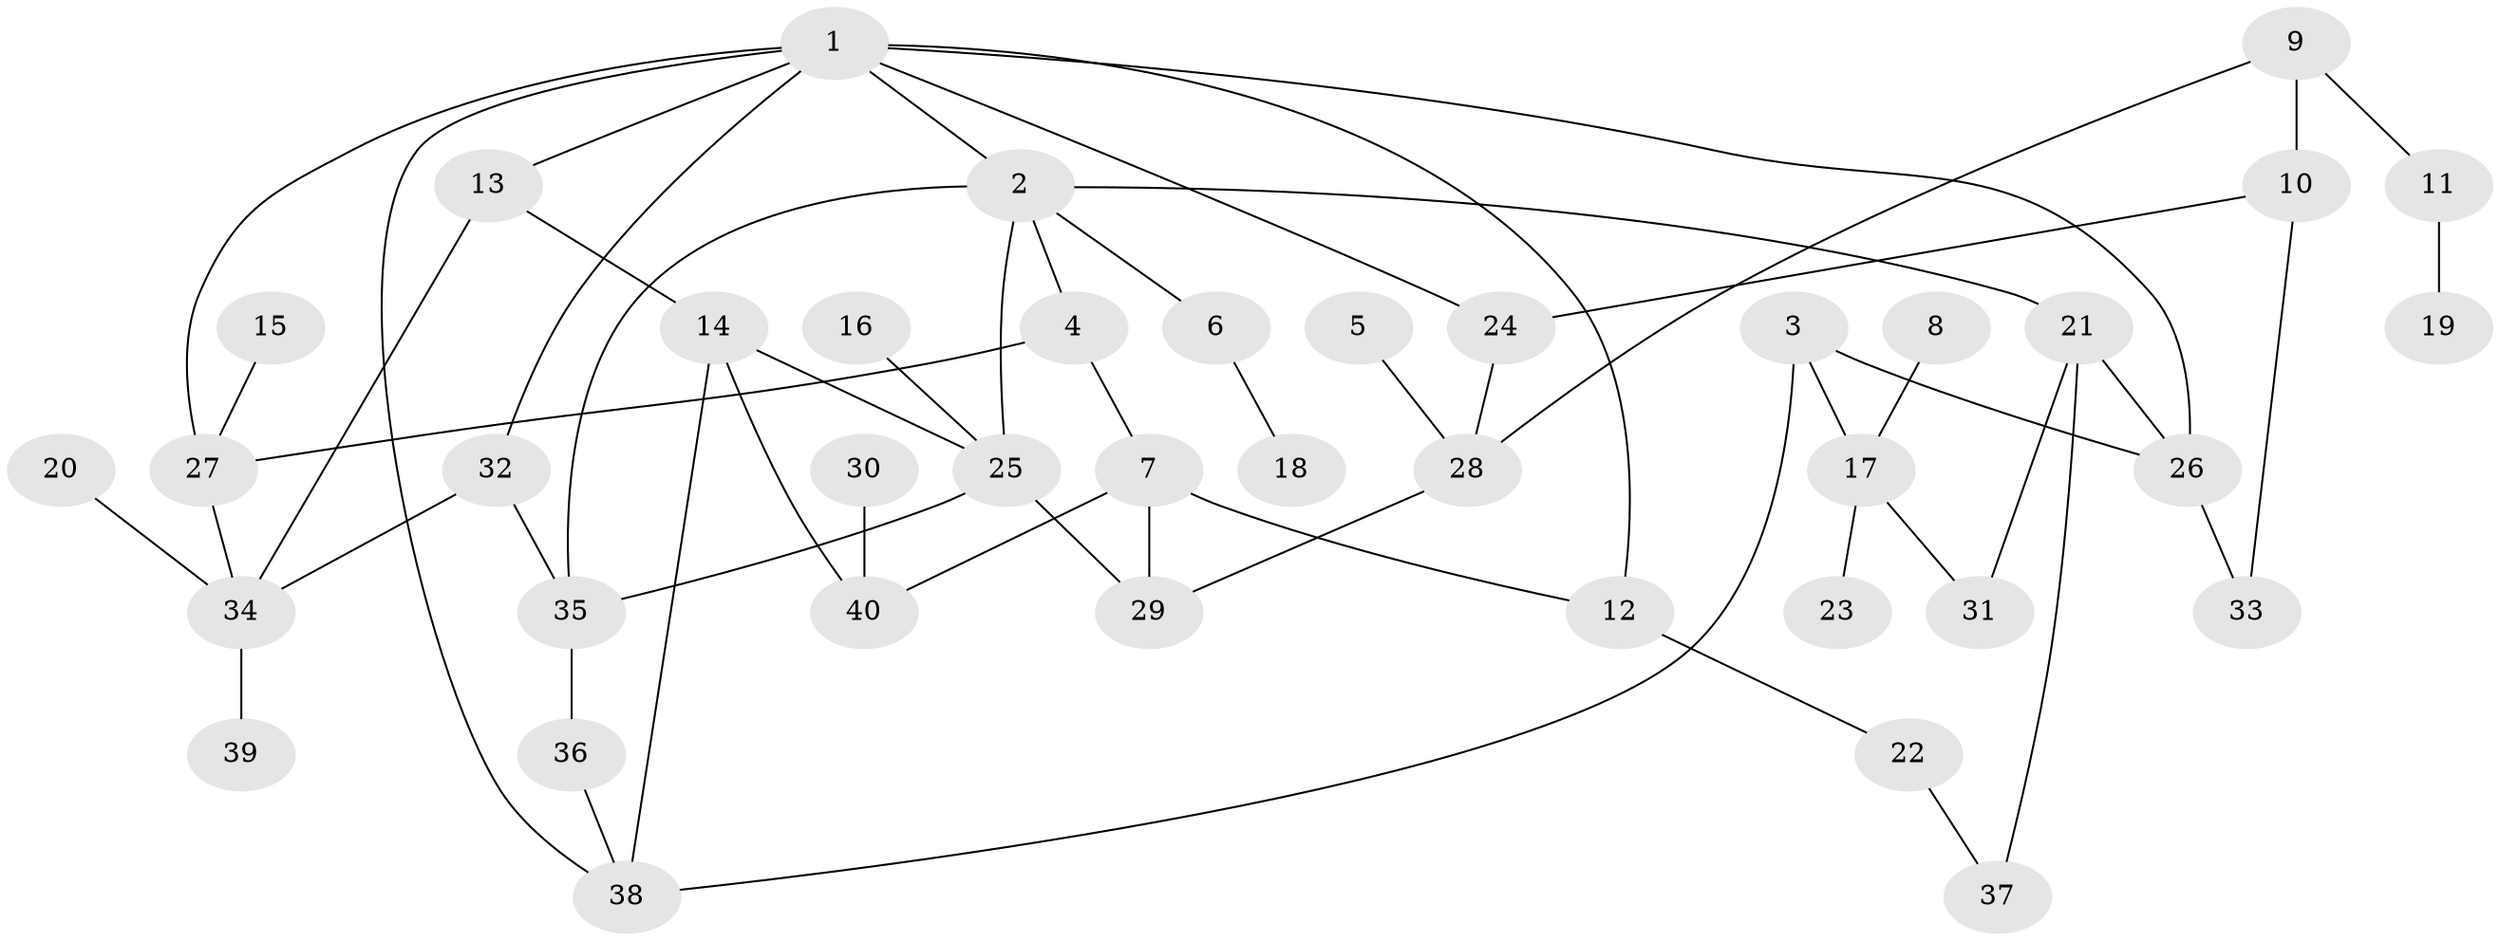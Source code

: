 // original degree distribution, {4: 0.19298245614035087, 8: 0.017543859649122806, 6: 0.017543859649122806, 2: 0.3157894736842105, 3: 0.14035087719298245, 5: 0.05263157894736842, 1: 0.2631578947368421}
// Generated by graph-tools (version 1.1) at 2025/36/03/04/25 23:36:13]
// undirected, 40 vertices, 57 edges
graph export_dot {
  node [color=gray90,style=filled];
  1;
  2;
  3;
  4;
  5;
  6;
  7;
  8;
  9;
  10;
  11;
  12;
  13;
  14;
  15;
  16;
  17;
  18;
  19;
  20;
  21;
  22;
  23;
  24;
  25;
  26;
  27;
  28;
  29;
  30;
  31;
  32;
  33;
  34;
  35;
  36;
  37;
  38;
  39;
  40;
  1 -- 2 [weight=1.0];
  1 -- 12 [weight=1.0];
  1 -- 13 [weight=1.0];
  1 -- 24 [weight=1.0];
  1 -- 26 [weight=1.0];
  1 -- 27 [weight=1.0];
  1 -- 32 [weight=1.0];
  1 -- 38 [weight=1.0];
  2 -- 4 [weight=1.0];
  2 -- 6 [weight=1.0];
  2 -- 21 [weight=1.0];
  2 -- 25 [weight=1.0];
  2 -- 35 [weight=1.0];
  3 -- 17 [weight=1.0];
  3 -- 26 [weight=1.0];
  3 -- 38 [weight=1.0];
  4 -- 7 [weight=1.0];
  4 -- 27 [weight=1.0];
  5 -- 28 [weight=1.0];
  6 -- 18 [weight=1.0];
  7 -- 12 [weight=1.0];
  7 -- 29 [weight=1.0];
  7 -- 40 [weight=1.0];
  8 -- 17 [weight=1.0];
  9 -- 10 [weight=1.0];
  9 -- 11 [weight=1.0];
  9 -- 28 [weight=1.0];
  10 -- 24 [weight=1.0];
  10 -- 33 [weight=1.0];
  11 -- 19 [weight=1.0];
  12 -- 22 [weight=1.0];
  13 -- 14 [weight=1.0];
  13 -- 34 [weight=1.0];
  14 -- 25 [weight=1.0];
  14 -- 38 [weight=1.0];
  14 -- 40 [weight=1.0];
  15 -- 27 [weight=1.0];
  16 -- 25 [weight=1.0];
  17 -- 23 [weight=1.0];
  17 -- 31 [weight=1.0];
  20 -- 34 [weight=1.0];
  21 -- 26 [weight=1.0];
  21 -- 31 [weight=1.0];
  21 -- 37 [weight=1.0];
  22 -- 37 [weight=1.0];
  24 -- 28 [weight=1.0];
  25 -- 29 [weight=1.0];
  25 -- 35 [weight=1.0];
  26 -- 33 [weight=1.0];
  27 -- 34 [weight=1.0];
  28 -- 29 [weight=1.0];
  30 -- 40 [weight=1.0];
  32 -- 34 [weight=1.0];
  32 -- 35 [weight=1.0];
  34 -- 39 [weight=1.0];
  35 -- 36 [weight=1.0];
  36 -- 38 [weight=1.0];
}
